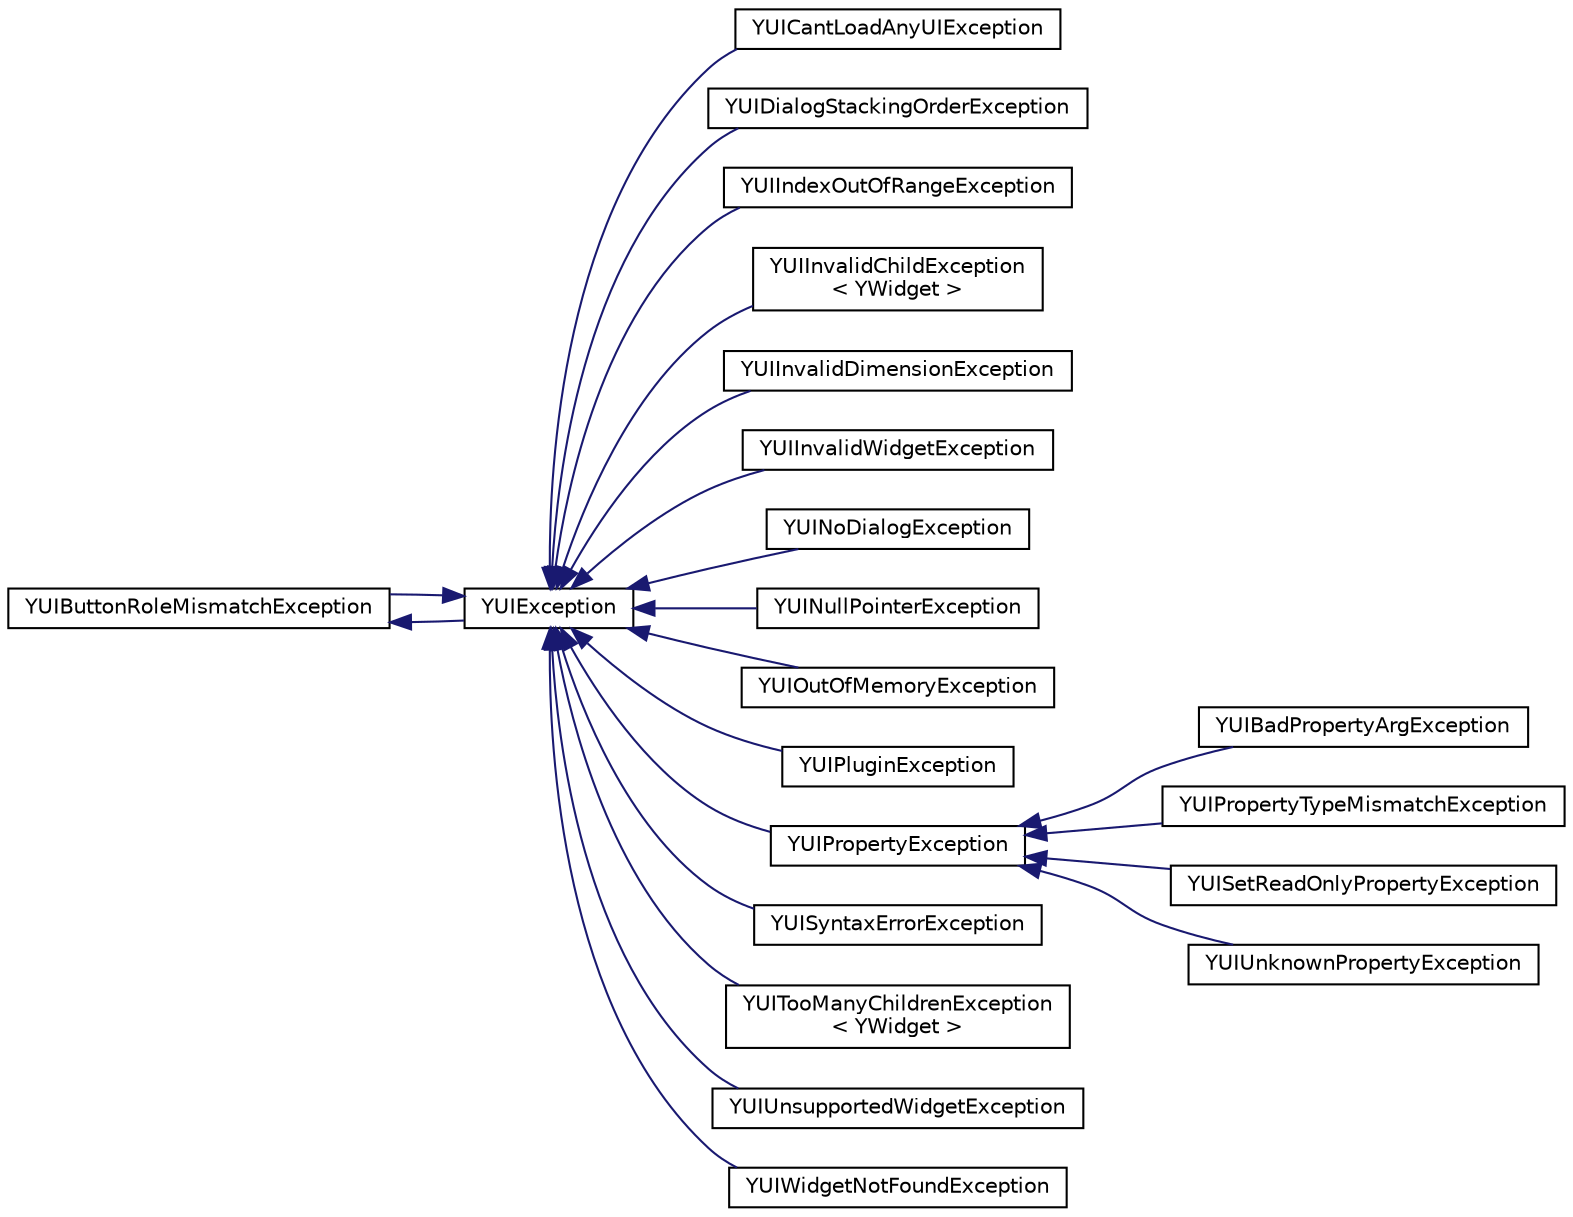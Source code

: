 digraph "Graphical Class Hierarchy"
{
 // LATEX_PDF_SIZE
  edge [fontname="Helvetica",fontsize="10",labelfontname="Helvetica",labelfontsize="10"];
  node [fontname="Helvetica",fontsize="10",shape=record];
  rankdir="LR";
  Node1 [label="std::exception",height=0.2,width=0.4,color="grey75", fillcolor="white", style="filled",tooltip=" "];
  Node1 -> Node0 [dir="back",color="midnightblue",fontsize="10",style="solid",fontname="Helvetica"];
  Node0 [label="YUIException",height=0.2,width=0.4,color="black", fillcolor="white", style="filled",URL="$classYUIException.html",tooltip=" "];
  Node0 -> Node1 [dir="back",color="midnightblue",fontsize="10",style="solid",fontname="Helvetica"];
  Node1 [label="YUIButtonRoleMismatchException",height=0.2,width=0.4,color="black", fillcolor="white", style="filled",URL="$classYUIButtonRoleMismatchException.html",tooltip=" "];
  Node0 -> Node2 [dir="back",color="midnightblue",fontsize="10",style="solid",fontname="Helvetica"];
  Node2 [label="YUICantLoadAnyUIException",height=0.2,width=0.4,color="black", fillcolor="white", style="filled",URL="$classYUICantLoadAnyUIException.html",tooltip=" "];
  Node0 -> Node3 [dir="back",color="midnightblue",fontsize="10",style="solid",fontname="Helvetica"];
  Node3 [label="YUIDialogStackingOrderException",height=0.2,width=0.4,color="black", fillcolor="white", style="filled",URL="$classYUIDialogStackingOrderException.html",tooltip=" "];
  Node0 -> Node4 [dir="back",color="midnightblue",fontsize="10",style="solid",fontname="Helvetica"];
  Node4 [label="YUIIndexOutOfRangeException",height=0.2,width=0.4,color="black", fillcolor="white", style="filled",URL="$classYUIIndexOutOfRangeException.html",tooltip=" "];
  Node0 -> Node5 [dir="back",color="midnightblue",fontsize="10",style="solid",fontname="Helvetica"];
  Node5 [label="YUIInvalidChildException\l\< YWidget \>",height=0.2,width=0.4,color="black", fillcolor="white", style="filled",URL="$classYUIInvalidChildException.html",tooltip=" "];
  Node0 -> Node6 [dir="back",color="midnightblue",fontsize="10",style="solid",fontname="Helvetica"];
  Node6 [label="YUIInvalidDimensionException",height=0.2,width=0.4,color="black", fillcolor="white", style="filled",URL="$classYUIInvalidDimensionException.html",tooltip=" "];
  Node0 -> Node7 [dir="back",color="midnightblue",fontsize="10",style="solid",fontname="Helvetica"];
  Node7 [label="YUIInvalidWidgetException",height=0.2,width=0.4,color="black", fillcolor="white", style="filled",URL="$classYUIInvalidWidgetException.html",tooltip=" "];
  Node0 -> Node8 [dir="back",color="midnightblue",fontsize="10",style="solid",fontname="Helvetica"];
  Node8 [label="YUINoDialogException",height=0.2,width=0.4,color="black", fillcolor="white", style="filled",URL="$classYUINoDialogException.html",tooltip=" "];
  Node0 -> Node9 [dir="back",color="midnightblue",fontsize="10",style="solid",fontname="Helvetica"];
  Node9 [label="YUINullPointerException",height=0.2,width=0.4,color="black", fillcolor="white", style="filled",URL="$classYUINullPointerException.html",tooltip=" "];
  Node0 -> Node10 [dir="back",color="midnightblue",fontsize="10",style="solid",fontname="Helvetica"];
  Node10 [label="YUIOutOfMemoryException",height=0.2,width=0.4,color="black", fillcolor="white", style="filled",URL="$classYUIOutOfMemoryException.html",tooltip=" "];
  Node0 -> Node11 [dir="back",color="midnightblue",fontsize="10",style="solid",fontname="Helvetica"];
  Node11 [label="YUIPluginException",height=0.2,width=0.4,color="black", fillcolor="white", style="filled",URL="$classYUIPluginException.html",tooltip=" "];
  Node0 -> Node12 [dir="back",color="midnightblue",fontsize="10",style="solid",fontname="Helvetica"];
  Node12 [label="YUIPropertyException",height=0.2,width=0.4,color="black", fillcolor="white", style="filled",URL="$classYUIPropertyException.html",tooltip=" "];
  Node12 -> Node13 [dir="back",color="midnightblue",fontsize="10",style="solid",fontname="Helvetica"];
  Node13 [label="YUIBadPropertyArgException",height=0.2,width=0.4,color="black", fillcolor="white", style="filled",URL="$classYUIBadPropertyArgException.html",tooltip=" "];
  Node12 -> Node14 [dir="back",color="midnightblue",fontsize="10",style="solid",fontname="Helvetica"];
  Node14 [label="YUIPropertyTypeMismatchException",height=0.2,width=0.4,color="black", fillcolor="white", style="filled",URL="$classYUIPropertyTypeMismatchException.html",tooltip=" "];
  Node12 -> Node15 [dir="back",color="midnightblue",fontsize="10",style="solid",fontname="Helvetica"];
  Node15 [label="YUISetReadOnlyPropertyException",height=0.2,width=0.4,color="black", fillcolor="white", style="filled",URL="$classYUISetReadOnlyPropertyException.html",tooltip=" "];
  Node12 -> Node16 [dir="back",color="midnightblue",fontsize="10",style="solid",fontname="Helvetica"];
  Node16 [label="YUIUnknownPropertyException",height=0.2,width=0.4,color="black", fillcolor="white", style="filled",URL="$classYUIUnknownPropertyException.html",tooltip=" "];
  Node0 -> Node17 [dir="back",color="midnightblue",fontsize="10",style="solid",fontname="Helvetica"];
  Node17 [label="YUISyntaxErrorException",height=0.2,width=0.4,color="black", fillcolor="white", style="filled",URL="$classYUISyntaxErrorException.html",tooltip=" "];
  Node0 -> Node18 [dir="back",color="midnightblue",fontsize="10",style="solid",fontname="Helvetica"];
  Node18 [label="YUITooManyChildrenException\l\< YWidget \>",height=0.2,width=0.4,color="black", fillcolor="white", style="filled",URL="$classYUITooManyChildrenException.html",tooltip=" "];
  Node0 -> Node19 [dir="back",color="midnightblue",fontsize="10",style="solid",fontname="Helvetica"];
  Node19 [label="YUIUnsupportedWidgetException",height=0.2,width=0.4,color="black", fillcolor="white", style="filled",URL="$classYUIUnsupportedWidgetException.html",tooltip=" "];
  Node0 -> Node20 [dir="back",color="midnightblue",fontsize="10",style="solid",fontname="Helvetica"];
  Node20 [label="YUIWidgetNotFoundException",height=0.2,width=0.4,color="black", fillcolor="white", style="filled",URL="$classYUIWidgetNotFoundException.html",tooltip=" "];
}

